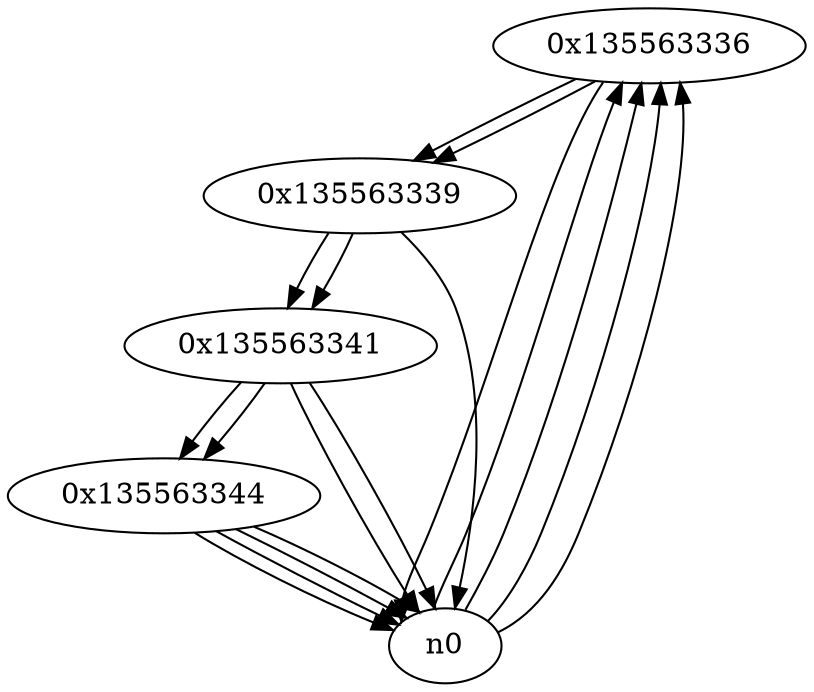 digraph G{
/* nodes */
  n1 [label="0x135563336"]
  n2 [label="0x135563339"]
  n3 [label="0x135563341"]
  n4 [label="0x135563344"]
/* edges */
n1 -> n2;
n1 -> n0;
n0 -> n1;
n0 -> n1;
n0 -> n1;
n0 -> n1;
n2 -> n3;
n2 -> n0;
n1 -> n2;
n3 -> n4;
n3 -> n0;
n3 -> n0;
n2 -> n3;
n4 -> n0;
n4 -> n0;
n4 -> n0;
n4 -> n0;
n3 -> n4;
}
